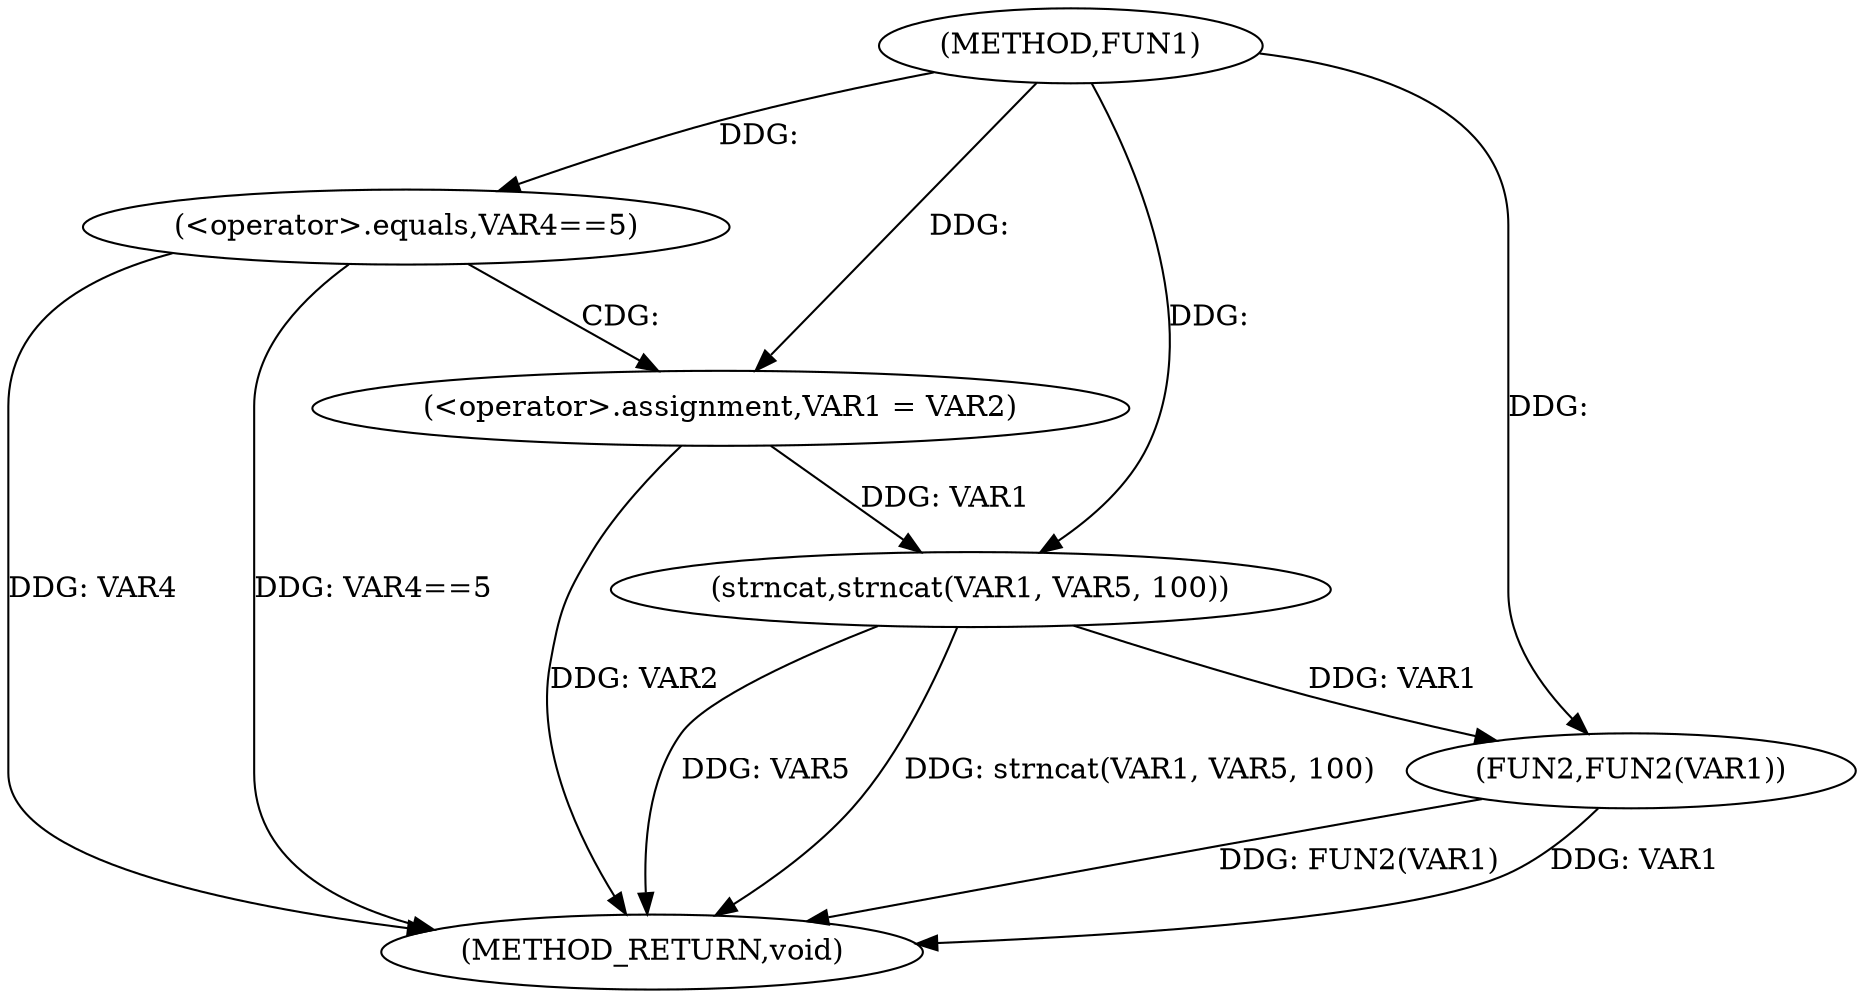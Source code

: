 digraph FUN1 {  
"1000100" [label = "(METHOD,FUN1)" ]
"1000121" [label = "(METHOD_RETURN,void)" ]
"1000106" [label = "(<operator>.equals,VAR4==5)" ]
"1000110" [label = "(<operator>.assignment,VAR1 = VAR2)" ]
"1000115" [label = "(strncat,strncat(VAR1, VAR5, 100))" ]
"1000119" [label = "(FUN2,FUN2(VAR1))" ]
  "1000115" -> "1000121"  [ label = "DDG: VAR5"] 
  "1000106" -> "1000121"  [ label = "DDG: VAR4"] 
  "1000115" -> "1000121"  [ label = "DDG: strncat(VAR1, VAR5, 100)"] 
  "1000110" -> "1000121"  [ label = "DDG: VAR2"] 
  "1000119" -> "1000121"  [ label = "DDG: FUN2(VAR1)"] 
  "1000106" -> "1000121"  [ label = "DDG: VAR4==5"] 
  "1000119" -> "1000121"  [ label = "DDG: VAR1"] 
  "1000100" -> "1000106"  [ label = "DDG: "] 
  "1000100" -> "1000110"  [ label = "DDG: "] 
  "1000110" -> "1000115"  [ label = "DDG: VAR1"] 
  "1000100" -> "1000115"  [ label = "DDG: "] 
  "1000115" -> "1000119"  [ label = "DDG: VAR1"] 
  "1000100" -> "1000119"  [ label = "DDG: "] 
  "1000106" -> "1000110"  [ label = "CDG: "] 
}
